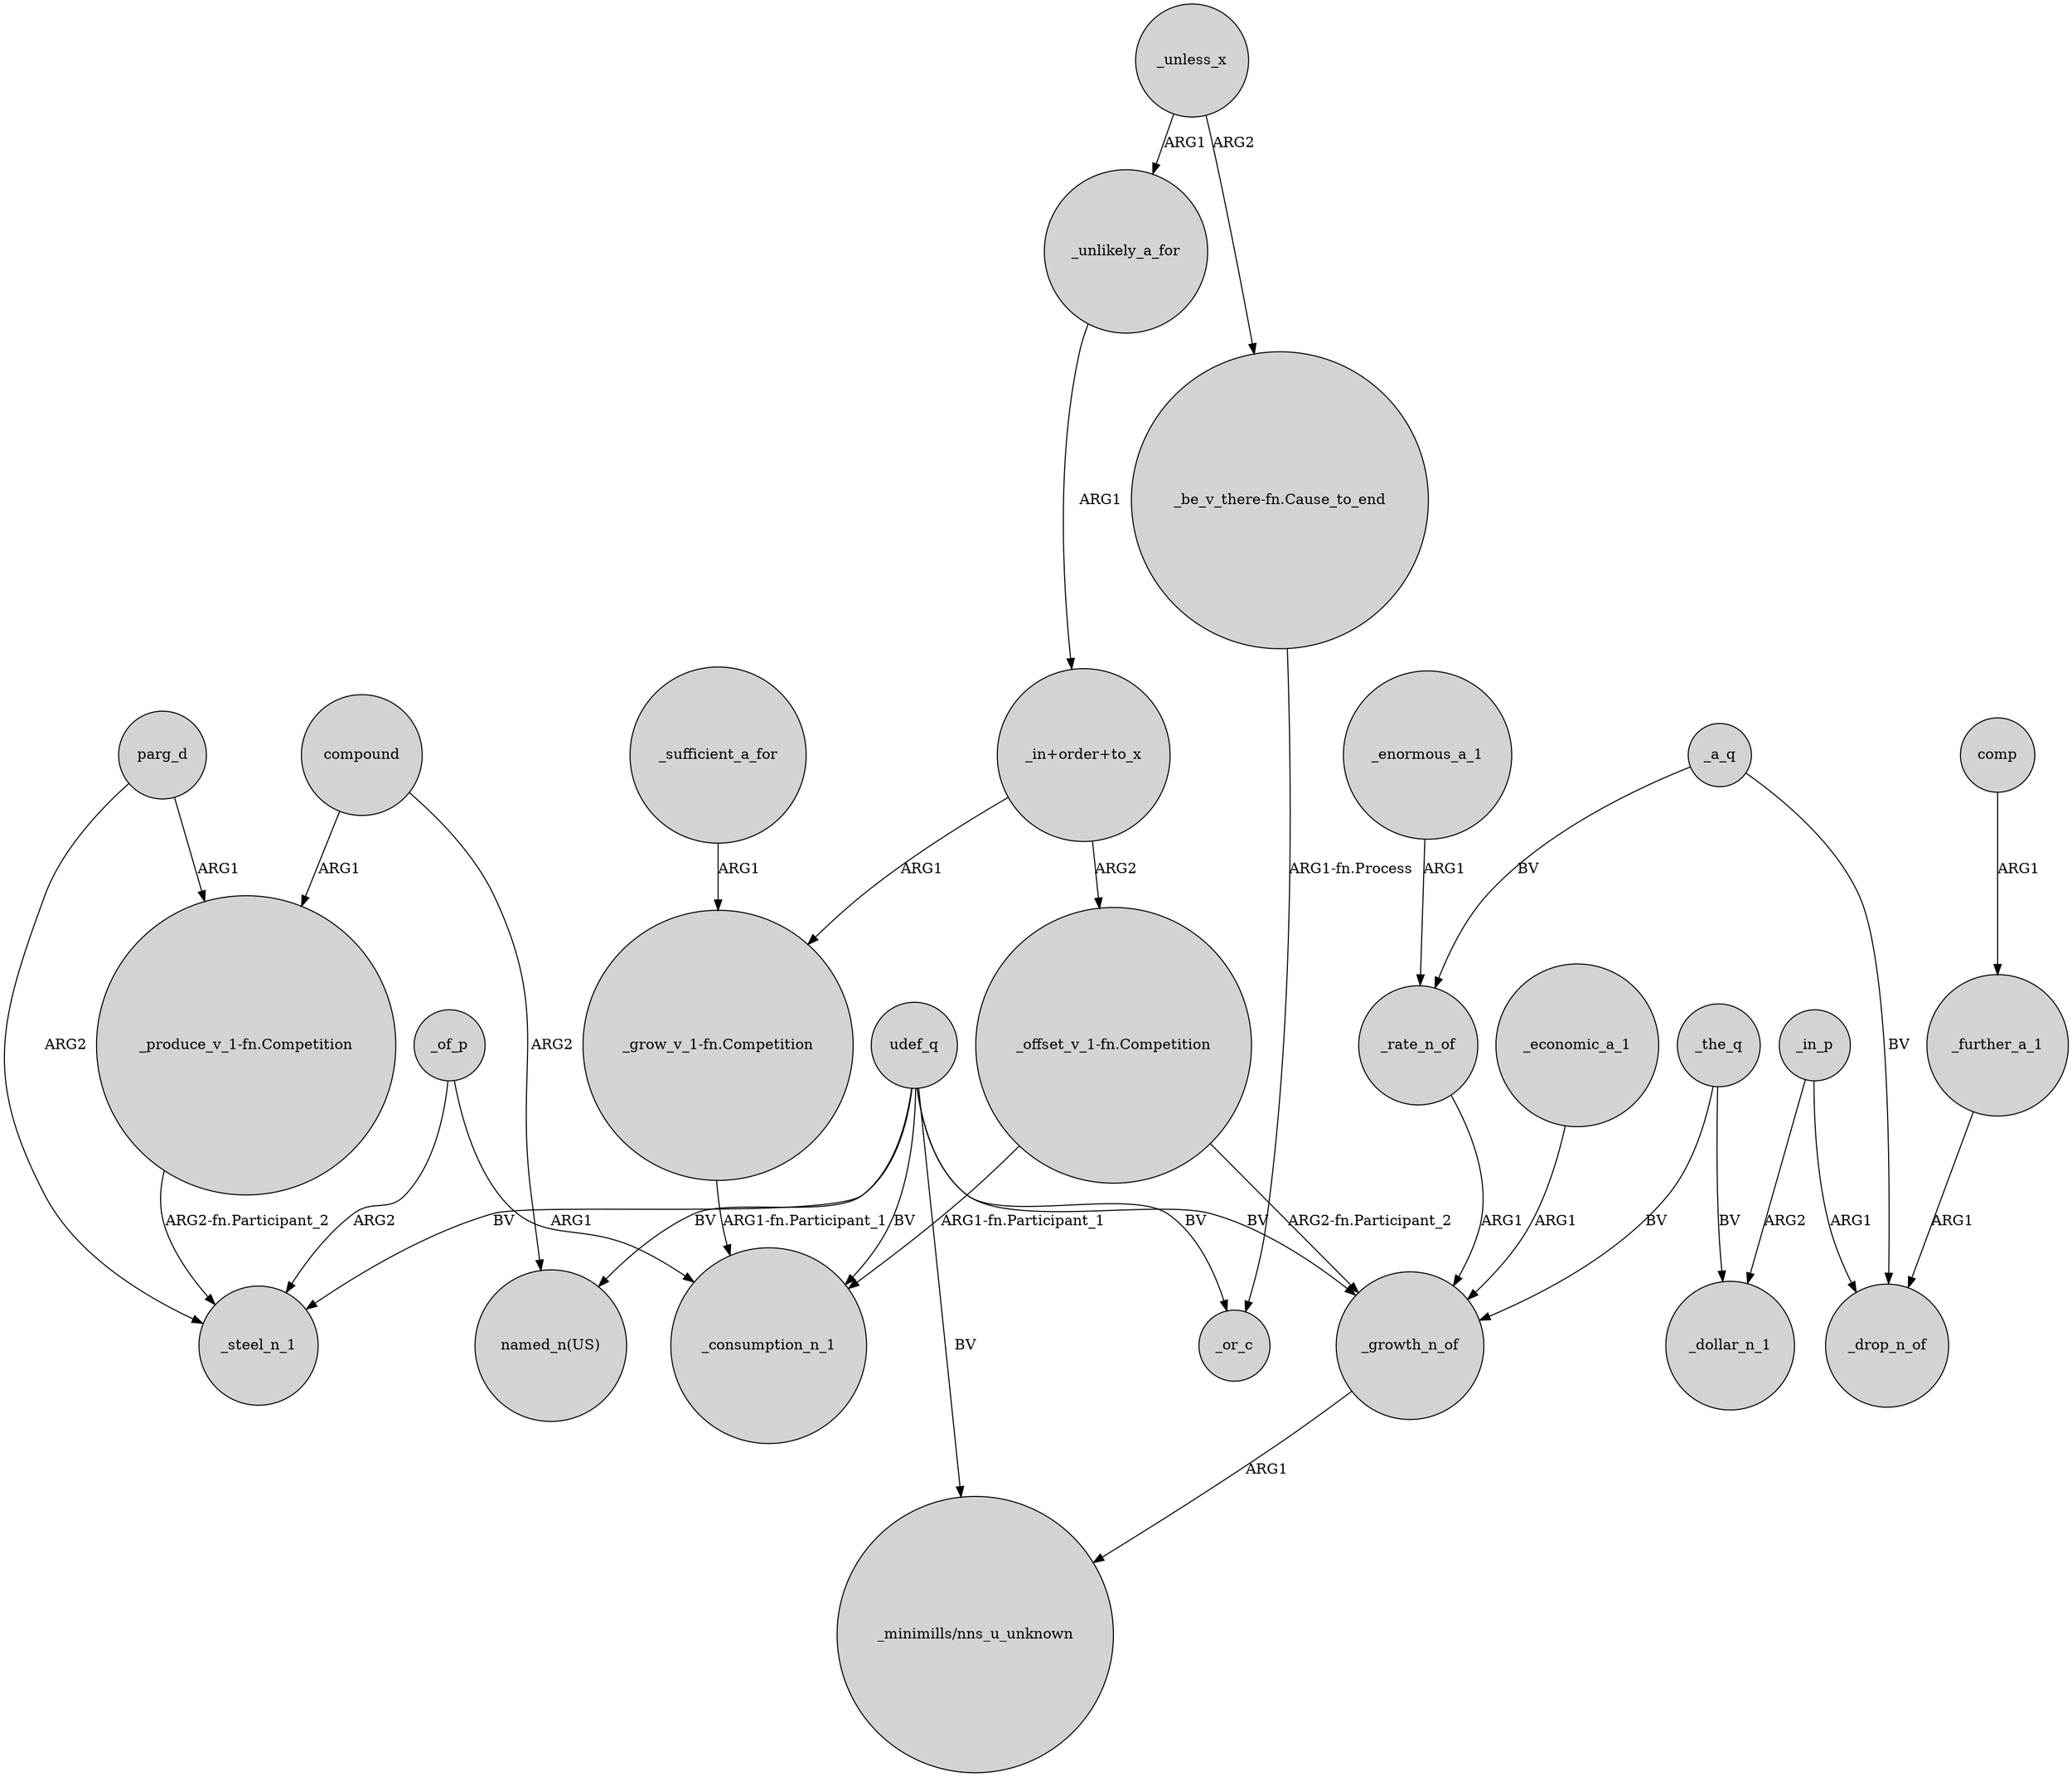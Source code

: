 digraph {
	node [shape=circle style=filled]
	parg_d -> _steel_n_1 [label=ARG2]
	_unless_x -> "_be_v_there-fn.Cause_to_end" [label=ARG2]
	_unlikely_a_for -> "_in+order+to_x" [label=ARG1]
	_unless_x -> _unlikely_a_for [label=ARG1]
	parg_d -> "_produce_v_1-fn.Competition" [label=ARG1]
	"_offset_v_1-fn.Competition" -> _consumption_n_1 [label="ARG1-fn.Participant_1"]
	compound -> "_produce_v_1-fn.Competition" [label=ARG1]
	_in_p -> _dollar_n_1 [label=ARG2]
	_the_q -> _dollar_n_1 [label=BV]
	_of_p -> _consumption_n_1 [label=ARG1]
	"_grow_v_1-fn.Competition" -> _consumption_n_1 [label="ARG1-fn.Participant_1"]
	udef_q -> "_minimills/nns_u_unknown" [label=BV]
	udef_q -> _consumption_n_1 [label=BV]
	udef_q -> _or_c [label=BV]
	"_in+order+to_x" -> "_offset_v_1-fn.Competition" [label=ARG2]
	udef_q -> _steel_n_1 [label=BV]
	_growth_n_of -> "_minimills/nns_u_unknown" [label=ARG1]
	"_be_v_there-fn.Cause_to_end" -> _or_c [label="ARG1-fn.Process"]
	_of_p -> _steel_n_1 [label=ARG2]
	"_in+order+to_x" -> "_grow_v_1-fn.Competition" [label=ARG1]
	_a_q -> _drop_n_of [label=BV]
	_further_a_1 -> _drop_n_of [label=ARG1]
	_in_p -> _drop_n_of [label=ARG1]
	udef_q -> _growth_n_of [label=BV]
	_the_q -> _growth_n_of [label=BV]
	_sufficient_a_for -> "_grow_v_1-fn.Competition" [label=ARG1]
	comp -> _further_a_1 [label=ARG1]
	_enormous_a_1 -> _rate_n_of [label=ARG1]
	_economic_a_1 -> _growth_n_of [label=ARG1]
	compound -> "named_n(US)" [label=ARG2]
	_rate_n_of -> _growth_n_of [label=ARG1]
	udef_q -> "named_n(US)" [label=BV]
	_a_q -> _rate_n_of [label=BV]
	"_produce_v_1-fn.Competition" -> _steel_n_1 [label="ARG2-fn.Participant_2"]
	"_offset_v_1-fn.Competition" -> _growth_n_of [label="ARG2-fn.Participant_2"]
}
